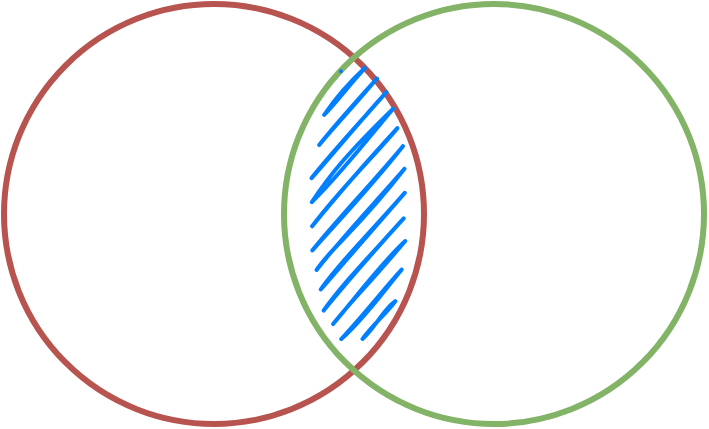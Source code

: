 <mxfile version="26.2.15">
  <diagram name="Page-1" id="BLFy_uhy12KRwqbqn2cZ">
    <mxGraphModel dx="983" dy="611" grid="1" gridSize="10" guides="1" tooltips="1" connect="1" arrows="1" fold="1" page="1" pageScale="1" pageWidth="850" pageHeight="1100" math="0" shadow="0">
      <root>
        <mxCell id="0" />
        <mxCell id="1" parent="0" />
        <mxCell id="W6CwBx2eMpuJ-odWLiId-12" value="" style="ellipse;whiteSpace=wrap;html=1;aspect=fixed;fillColor=none;strokeColor=#b85450;strokeWidth=3;" vertex="1" parent="1">
          <mxGeometry x="170" y="270" width="210" height="210" as="geometry" />
        </mxCell>
        <mxCell id="W6CwBx2eMpuJ-odWLiId-13" value="" style="ellipse;whiteSpace=wrap;html=1;aspect=fixed;fillColor=none;strokeColor=#82b366;strokeWidth=3;" vertex="1" parent="1">
          <mxGeometry x="310" y="270" width="210" height="210" as="geometry" />
        </mxCell>
        <mxCell id="W6CwBx2eMpuJ-odWLiId-14" value="" style="ellipse;whiteSpace=wrap;html=1;strokeWidth=2;fillWeight=2;hachureGap=8;fillColor=#007FFF;fillStyle=dots;sketch=1;strokeColor=none;" vertex="1" parent="1">
          <mxGeometry x="320" y="300" width="50" height="140" as="geometry" />
        </mxCell>
      </root>
    </mxGraphModel>
  </diagram>
</mxfile>
